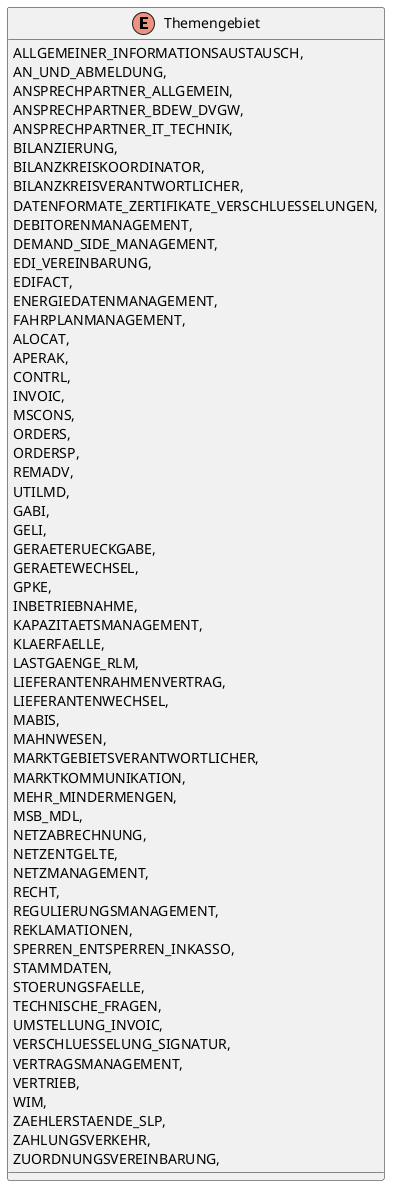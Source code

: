 @startuml
enum Themengebiet {
    ALLGEMEINER_INFORMATIONSAUSTAUSCH,
    AN_UND_ABMELDUNG,
    ANSPRECHPARTNER_ALLGEMEIN,
    ANSPRECHPARTNER_BDEW_DVGW,
    ANSPRECHPARTNER_IT_TECHNIK,
    BILANZIERUNG,
    BILANZKREISKOORDINATOR,
    BILANZKREISVERANTWORTLICHER,
    DATENFORMATE_ZERTIFIKATE_VERSCHLUESSELUNGEN,
    DEBITORENMANAGEMENT,
    DEMAND_SIDE_MANAGEMENT,
    EDI_VEREINBARUNG,
    EDIFACT,
    ENERGIEDATENMANAGEMENT,
    FAHRPLANMANAGEMENT,
    ALOCAT,
    APERAK,
    CONTRL,
    INVOIC,
    MSCONS,
    ORDERS,
    ORDERSP,
    REMADV,
    UTILMD,
    GABI,
    GELI,
    GERAETERUECKGABE,
    GERAETEWECHSEL,
    GPKE,
    INBETRIEBNAHME,
    KAPAZITAETSMANAGEMENT,
    KLAERFAELLE,
    LASTGAENGE_RLM,
    LIEFERANTENRAHMENVERTRAG,
    LIEFERANTENWECHSEL,
    MABIS,
    MAHNWESEN,
    MARKTGEBIETSVERANTWORTLICHER,
    MARKTKOMMUNIKATION,
    MEHR_MINDERMENGEN,
    MSB_MDL,
    NETZABRECHNUNG,
    NETZENTGELTE,
    NETZMANAGEMENT,
    RECHT,
    REGULIERUNGSMANAGEMENT,
    REKLAMATIONEN,
    SPERREN_ENTSPERREN_INKASSO,
    STAMMDATEN,
    STOERUNGSFAELLE,
    TECHNISCHE_FRAGEN,
    UMSTELLUNG_INVOIC,
    VERSCHLUESSELUNG_SIGNATUR,
    VERTRAGSMANAGEMENT,
    VERTRIEB,
    WIM,
    ZAEHLERSTAENDE_SLP,
    ZAHLUNGSVERKEHR,
    ZUORDNUNGSVEREINBARUNG,
}
@enduml
